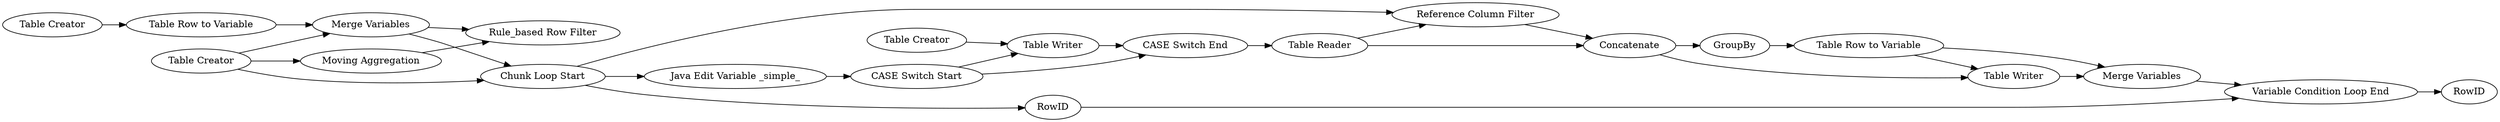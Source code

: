 digraph {
	"-8799820474820328161_10" [label="Table Writer"]
	"-8799820474820328161_3" [label="Table Row to Variable"]
	"-8799820474820328161_11" [label="Table Reader"]
	"-8799820474820328161_13" [label="Reference Column Filter"]
	"-8799820474820328161_9" [label="Table Creator"]
	"-8799820474820328161_18" [label="Merge Variables"]
	"-8799820474820328161_7" [label="Table Row to Variable"]
	"-8799820474820328161_25" [label="Moving Aggregation"]
	"-8799820474820328161_20" [label="CASE Switch Start"]
	"-8799820474820328161_21" [label="CASE Switch End"]
	"-8799820474820328161_1" [label="Table Creator"]
	"-8799820474820328161_4" [label="Chunk Loop Start"]
	"-8799820474820328161_2" [label="Table Creator"]
	"-8799820474820328161_22" [label="Java Edit Variable _simple_"]
	"-8799820474820328161_14" [label="Table Writer"]
	"-8799820474820328161_12" [label=Concatenate]
	"-8799820474820328161_17" [label=GroupBy]
	"-8799820474820328161_27" [label=RowID]
	"-8799820474820328161_19" [label="Merge Variables"]
	"-8799820474820328161_28" [label=RowID]
	"-8799820474820328161_8" [label="Variable Condition Loop End"]
	"-8799820474820328161_26" [label="Rule_based Row Filter"]
	"-8799820474820328161_7" -> "-8799820474820328161_18"
	"-8799820474820328161_11" -> "-8799820474820328161_13"
	"-8799820474820328161_3" -> "-8799820474820328161_19"
	"-8799820474820328161_19" -> "-8799820474820328161_4"
	"-8799820474820328161_19" -> "-8799820474820328161_26"
	"-8799820474820328161_12" -> "-8799820474820328161_17"
	"-8799820474820328161_9" -> "-8799820474820328161_10"
	"-8799820474820328161_22" -> "-8799820474820328161_20"
	"-8799820474820328161_17" -> "-8799820474820328161_7"
	"-8799820474820328161_25" -> "-8799820474820328161_26"
	"-8799820474820328161_8" -> "-8799820474820328161_28"
	"-8799820474820328161_27" -> "-8799820474820328161_8"
	"-8799820474820328161_1" -> "-8799820474820328161_4"
	"-8799820474820328161_1" -> "-8799820474820328161_19"
	"-8799820474820328161_14" -> "-8799820474820328161_18"
	"-8799820474820328161_4" -> "-8799820474820328161_13"
	"-8799820474820328161_4" -> "-8799820474820328161_27"
	"-8799820474820328161_7" -> "-8799820474820328161_14"
	"-8799820474820328161_4" -> "-8799820474820328161_22"
	"-8799820474820328161_11" -> "-8799820474820328161_12"
	"-8799820474820328161_20" -> "-8799820474820328161_21"
	"-8799820474820328161_13" -> "-8799820474820328161_12"
	"-8799820474820328161_1" -> "-8799820474820328161_25"
	"-8799820474820328161_21" -> "-8799820474820328161_11"
	"-8799820474820328161_20" -> "-8799820474820328161_10"
	"-8799820474820328161_18" -> "-8799820474820328161_8"
	"-8799820474820328161_10" -> "-8799820474820328161_21"
	"-8799820474820328161_12" -> "-8799820474820328161_14"
	"-8799820474820328161_2" -> "-8799820474820328161_3"
	rankdir=LR
}
